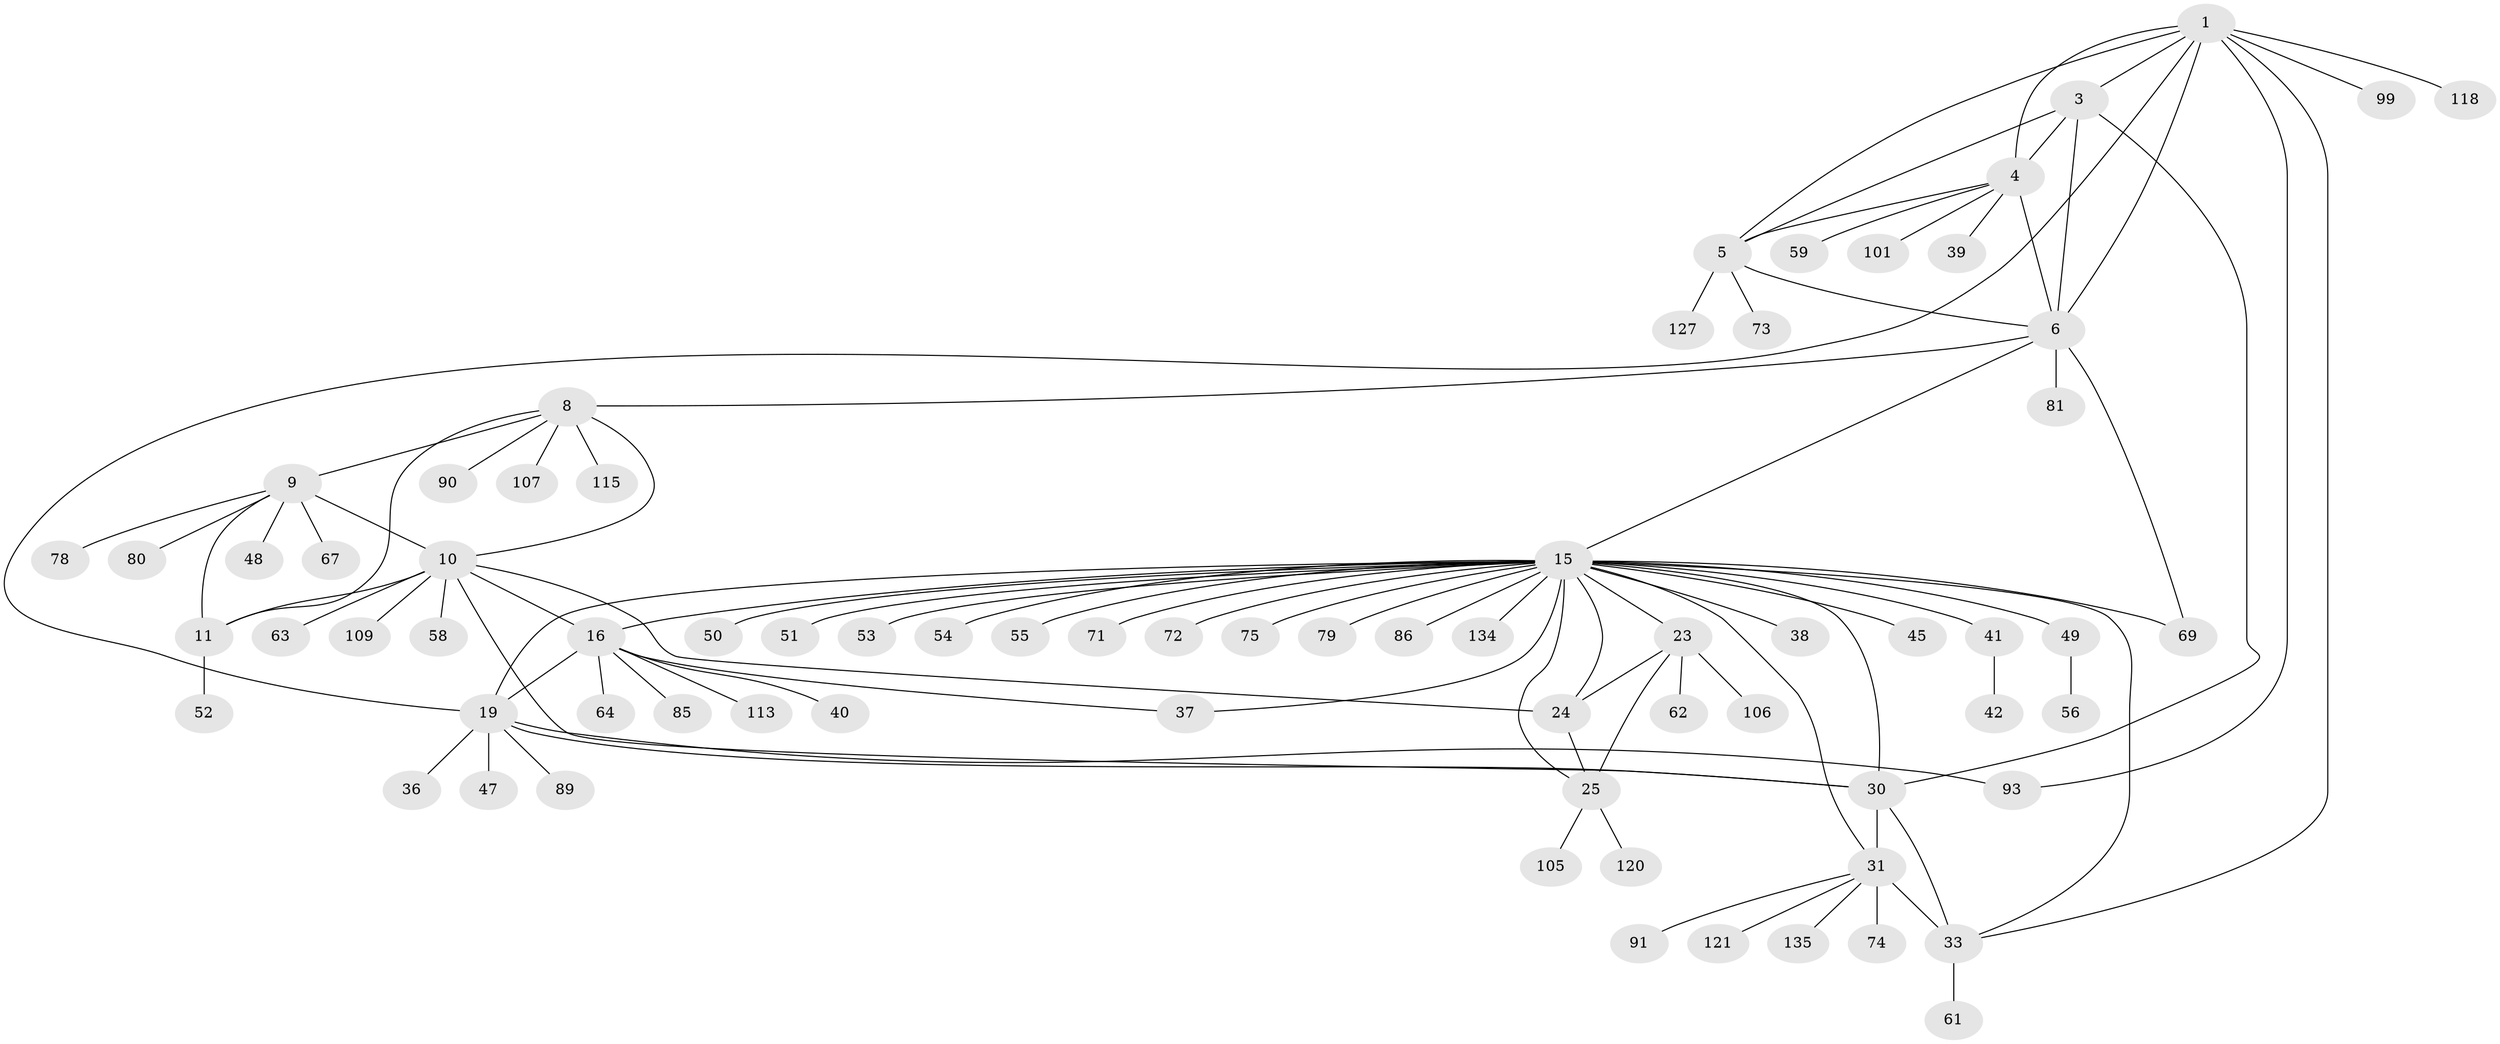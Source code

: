 // original degree distribution, {10: 0.0410958904109589, 7: 0.04794520547945205, 9: 0.02054794520547945, 8: 0.06164383561643835, 12: 0.03424657534246575, 11: 0.0136986301369863, 6: 0.00684931506849315, 13: 0.00684931506849315, 16: 0.00684931506849315, 1: 0.6027397260273972, 2: 0.13013698630136986, 3: 0.02054794520547945, 4: 0.00684931506849315}
// Generated by graph-tools (version 1.1) at 2025/15/03/09/25 04:15:50]
// undirected, 73 vertices, 98 edges
graph export_dot {
graph [start="1"]
  node [color=gray90,style=filled];
  1 [super="+2"];
  3;
  4;
  5;
  6 [super="+139+83+7"];
  8;
  9 [super="+76"];
  10 [super="+14+13"];
  11 [super="+119+95+12+68"];
  15 [super="+18+114+138+110+17"];
  16 [super="+21"];
  19;
  23 [super="+27+28"];
  24 [super="+70"];
  25;
  30 [super="+32+145+35"];
  31 [super="+34"];
  33;
  36;
  37;
  38;
  39 [super="+43+126"];
  40;
  41;
  42;
  45;
  47;
  48;
  49 [super="+130"];
  50;
  51 [super="+97"];
  52;
  53;
  54;
  55;
  56;
  58;
  59;
  61;
  62;
  63;
  64;
  67 [super="+87"];
  69;
  71;
  72;
  73;
  74;
  75 [super="+108+88"];
  78;
  79;
  80;
  81;
  85;
  86;
  89 [super="+132"];
  90;
  91;
  93 [super="+124"];
  99;
  101;
  105;
  106 [super="+111"];
  107;
  109;
  113;
  115;
  118;
  120;
  121;
  127;
  134;
  135;
  1 -- 3 [weight=2];
  1 -- 4 [weight=2];
  1 -- 5 [weight=2];
  1 -- 6 [weight=4];
  1 -- 19;
  1 -- 93;
  1 -- 99;
  1 -- 118;
  1 -- 33;
  3 -- 4;
  3 -- 5;
  3 -- 6 [weight=2];
  3 -- 30;
  4 -- 5;
  4 -- 6 [weight=2];
  4 -- 39;
  4 -- 59;
  4 -- 101;
  5 -- 6 [weight=2];
  5 -- 73;
  5 -- 127;
  6 -- 8;
  6 -- 69;
  6 -- 81;
  6 -- 15 [weight=2];
  8 -- 9;
  8 -- 10 [weight=3];
  8 -- 11 [weight=2];
  8 -- 90;
  8 -- 107;
  8 -- 115;
  9 -- 10 [weight=3];
  9 -- 11 [weight=2];
  9 -- 48;
  9 -- 67;
  9 -- 80;
  9 -- 78;
  10 -- 11 [weight=6];
  10 -- 24;
  10 -- 58;
  10 -- 109;
  10 -- 30;
  10 -- 16;
  10 -- 63;
  11 -- 52;
  15 -- 16 [weight=8];
  15 -- 19 [weight=4];
  15 -- 69;
  15 -- 134;
  15 -- 71;
  15 -- 72;
  15 -- 75;
  15 -- 79;
  15 -- 86;
  15 -- 23 [weight=6];
  15 -- 24 [weight=2];
  15 -- 25 [weight=2];
  15 -- 30 [weight=4];
  15 -- 31 [weight=2];
  15 -- 33;
  15 -- 37;
  15 -- 38;
  15 -- 41;
  15 -- 45;
  15 -- 49;
  15 -- 50;
  15 -- 51;
  15 -- 53;
  15 -- 54;
  15 -- 55;
  16 -- 19 [weight=2];
  16 -- 37;
  16 -- 40;
  16 -- 64;
  16 -- 85;
  16 -- 113;
  19 -- 36;
  19 -- 47;
  19 -- 89;
  19 -- 93;
  19 -- 30;
  23 -- 24 [weight=3];
  23 -- 25 [weight=3];
  23 -- 106;
  23 -- 62;
  24 -- 25;
  25 -- 105;
  25 -- 120;
  30 -- 31 [weight=6];
  30 -- 33 [weight=3];
  31 -- 33 [weight=2];
  31 -- 74;
  31 -- 91;
  31 -- 135;
  31 -- 121;
  33 -- 61;
  41 -- 42;
  49 -- 56;
}
